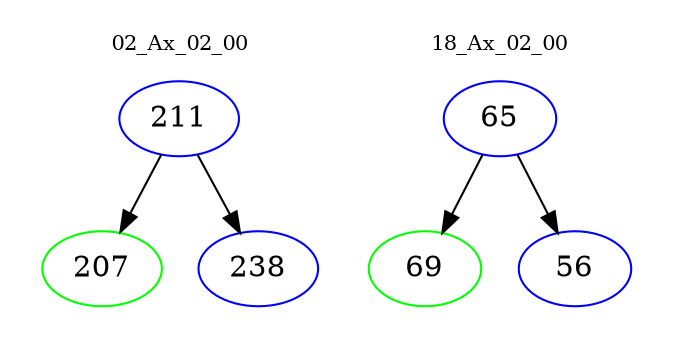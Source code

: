 digraph{
subgraph cluster_0 {
color = white
label = "02_Ax_02_00";
fontsize=10;
T0_211 [label="211", color="blue"]
T0_211 -> T0_207 [color="black"]
T0_207 [label="207", color="green"]
T0_211 -> T0_238 [color="black"]
T0_238 [label="238", color="blue"]
}
subgraph cluster_1 {
color = white
label = "18_Ax_02_00";
fontsize=10;
T1_65 [label="65", color="blue"]
T1_65 -> T1_69 [color="black"]
T1_69 [label="69", color="green"]
T1_65 -> T1_56 [color="black"]
T1_56 [label="56", color="blue"]
}
}
